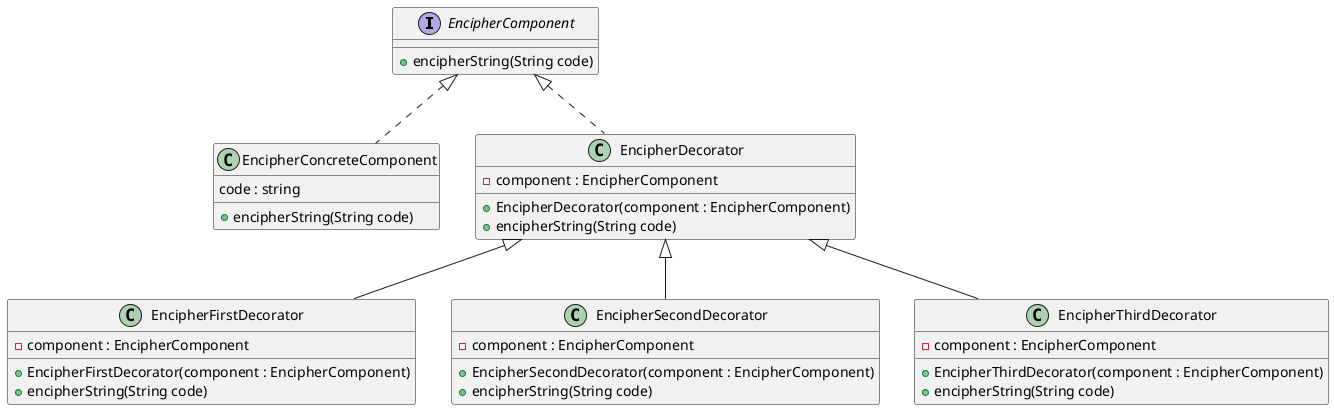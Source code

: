 @startuml

interface EncipherComponent {
    + encipherString(String code)
}

class EncipherConcreteComponent {
    code : string
    + encipherString(String code)
}

class EncipherDecorator {
    - component : EncipherComponent

    + EncipherDecorator(component : EncipherComponent)
    + encipherString(String code)
}

class EncipherFirstDecorator {
    - component : EncipherComponent

    + EncipherFirstDecorator(component : EncipherComponent)
    + encipherString(String code)
}

class EncipherSecondDecorator {
    - component : EncipherComponent

    + EncipherSecondDecorator(component : EncipherComponent)
    + encipherString(String code)
}

class EncipherThirdDecorator {
    - component : EncipherComponent

    + EncipherThirdDecorator(component : EncipherComponent)
    + encipherString(String code)
}

EncipherComponent <|.. EncipherConcreteComponent
EncipherComponent <|.. EncipherDecorator
EncipherDecorator <|-- EncipherFirstDecorator
EncipherDecorator <|-- EncipherSecondDecorator
EncipherDecorator <|-- EncipherThirdDecorator

@enduml